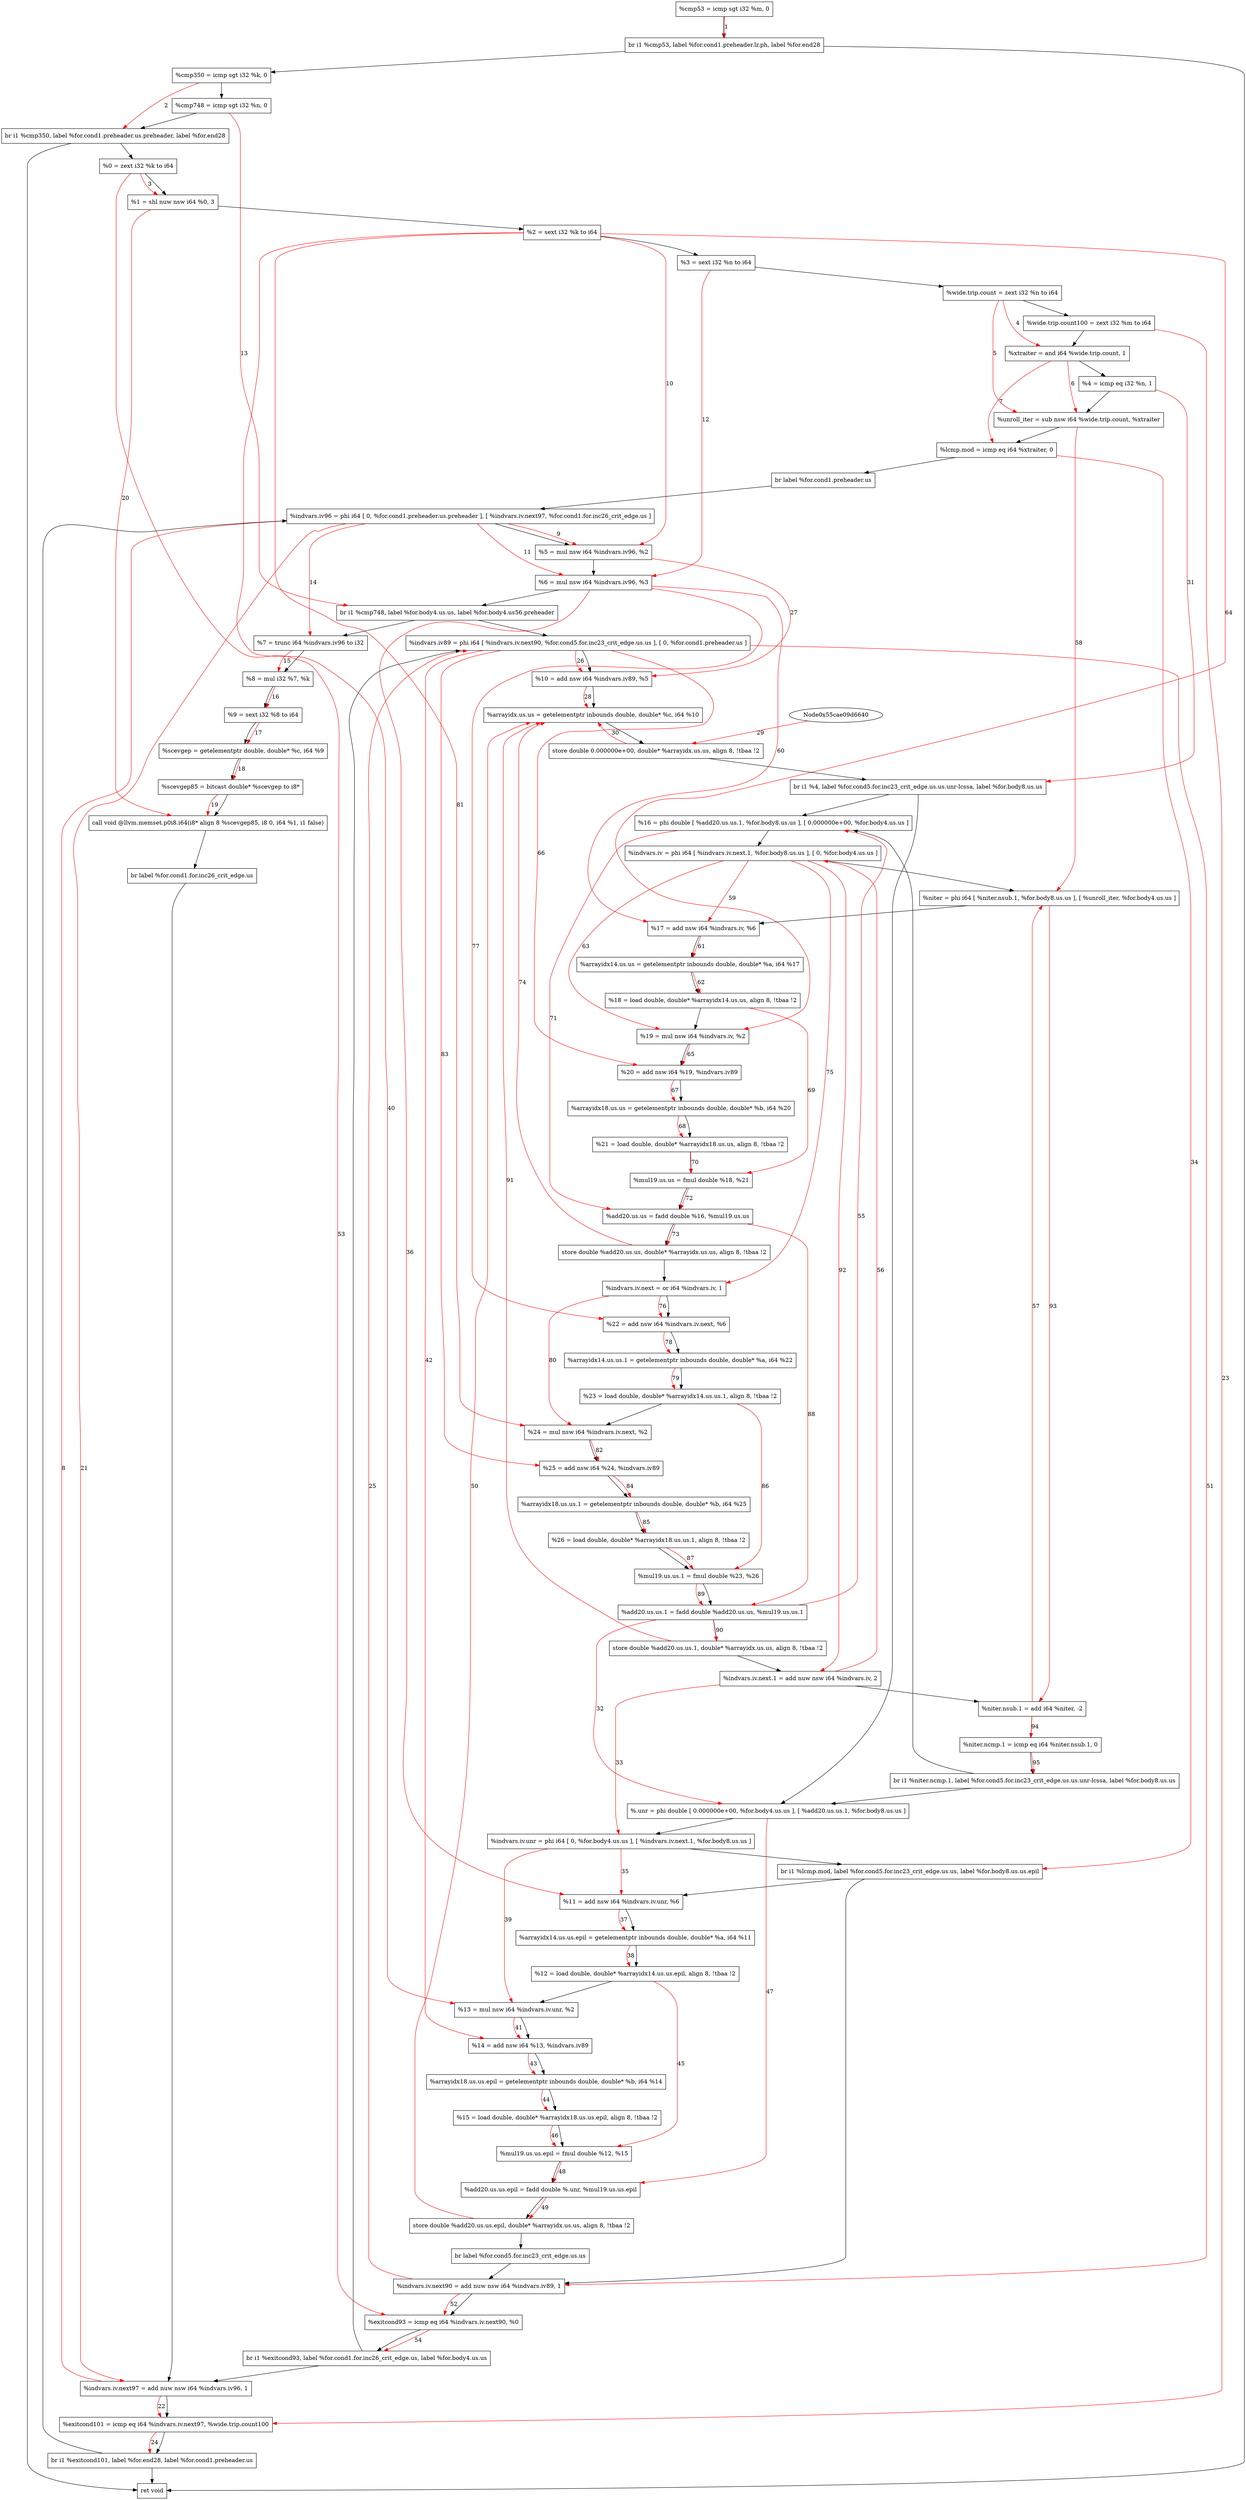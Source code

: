 digraph "CDFG for'func' function" {
	Node0x55cae09d3da0[shape=record, label="  %cmp53 = icmp sgt i32 %m, 0"]
	Node0x55cae095dc98[shape=record, label="  br i1 %cmp53, label %for.cond1.preheader.lr.ph, label %for.end28"]
	Node0x55cae09d4030[shape=record, label="  %cmp350 = icmp sgt i32 %k, 0"]
	Node0x55cae09d40c0[shape=record, label="  %cmp748 = icmp sgt i32 %n, 0"]
	Node0x55cae095ddb8[shape=record, label="  br i1 %cmp350, label %for.cond1.preheader.us.preheader, label %for.end28"]
	Node0x55cae09d36e8[shape=record, label="  %0 = zext i32 %k to i64"]
	Node0x55cae09d43a0[shape=record, label="  %1 = shl nuw nsw i64 %0, 3"]
	Node0x55cae09d4418[shape=record, label="  %2 = sext i32 %k to i64"]
	Node0x55cae09d4478[shape=record, label="  %3 = sext i32 %n to i64"]
	Node0x55cae09d44d8[shape=record, label="  %wide.trip.count = zext i32 %n to i64"]
	Node0x55cae09d4598[shape=record, label="  %wide.trip.count100 = zext i32 %m to i64"]
	Node0x55cae09d4670[shape=record, label="  %xtraiter = and i64 %wide.trip.count, 1"]
	Node0x55cae09d4740[shape=record, label="  %4 = icmp eq i32 %n, 1"]
	Node0x55cae09d4800[shape=record, label="  %unroll_iter = sub nsw i64 %wide.trip.count, %xtraiter"]
	Node0x55cae09d48a0[shape=record, label="  %lcmp.mod = icmp eq i64 %xtraiter, 0"]
	Node0x55cae09d4a38[shape=record, label="  br label %for.cond1.preheader.us"]
	Node0x55cae09d4bd8[shape=record, label="  %indvars.iv96 = phi i64 [ 0, %for.cond1.preheader.us.preheader ], [ %indvars.iv.next97, %for.cond1.for.inc26_crit_edge.us ]"]
	Node0x55cae09d4ca0[shape=record, label="  %5 = mul nsw i64 %indvars.iv96, %2"]
	Node0x55cae09d4d10[shape=record, label="  %6 = mul nsw i64 %indvars.iv96, %3"]
	Node0x55cae0969228[shape=record, label="  br i1 %cmp748, label %for.body4.us.us, label %for.body4.us56.preheader"]
	Node0x55cae09d4f08[shape=record, label="  %7 = trunc i64 %indvars.iv96 to i32"]
	Node0x55cae09d4fb0[shape=record, label="  %8 = mul i32 %7, %k"]
	Node0x55cae09d5008[shape=record, label="  %9 = sext i32 %8 to i64"]
	Node0x55cae09d5080[shape=record, label="  %scevgep = getelementptr double, double* %c, i64 %9"]
	Node0x55cae09d50e8[shape=record, label="  %scevgep85 = bitcast double* %scevgep to i8*"]
	Node0x55cae09d5818[shape=record, label="  call void @llvm.memset.p0i8.i64(i8* align 8 %scevgep85, i8 0, i64 %1, i1 false)"]
	Node0x55cae09d58b8[shape=record, label="  br label %for.cond1.for.inc26_crit_edge.us"]
	Node0x55cae09d5930[shape=record, label="  %indvars.iv.next97 = add nuw nsw i64 %indvars.iv96, 1"]
	Node0x55cae09d59a0[shape=record, label="  %exitcond101 = icmp eq i64 %indvars.iv.next97, %wide.trip.count100"]
	Node0x55cae0969588[shape=record, label="  br i1 %exitcond101, label %for.end28, label %for.cond1.preheader.us"]
	Node0x55cae09d5aa8[shape=record, label="  %indvars.iv89 = phi i64 [ %indvars.iv.next90, %for.cond5.for.inc23_crit_edge.us.us ], [ 0, %for.cond1.preheader.us ]"]
	Node0x55cae09d5b70[shape=record, label="  %10 = add nsw i64 %indvars.iv89, %5"]
	Node0x55cae09d5be0[shape=record, label="  %arrayidx.us.us = getelementptr inbounds double, double* %c, i64 %10"]
	Node0x55cae09d66b0[shape=record, label="  store double 0.000000e+00, double* %arrayidx.us.us, align 8, !tbaa !2"]
	Node0x55cae09d7888[shape=record, label="  br i1 %4, label %for.cond5.for.inc23_crit_edge.us.us.unr-lcssa, label %for.body8.us.us"]
	Node0x55cae09d81b8[shape=record, label="  %.unr = phi double [ 0.000000e+00, %for.body4.us.us ], [ %add20.us.us.1, %for.body8.us.us ]"]
	Node0x55cae09d8358[shape=record, label="  %indvars.iv.unr = phi i64 [ 0, %for.body4.us.us ], [ %indvars.iv.next.1, %for.body8.us.us ]"]
	Node0x55cae09d8568[shape=record, label="  br i1 %lcmp.mod, label %for.cond5.for.inc23_crit_edge.us.us, label %for.body8.us.us.epil"]
	Node0x55cae09d8610[shape=record, label="  %11 = add nsw i64 %indvars.iv.unr, %6"]
	Node0x55cae09d8680[shape=record, label="  %arrayidx14.us.us.epil = getelementptr inbounds double, double* %a, i64 %11"]
	Node0x55cae09d84b8[shape=record, label="  %12 = load double, double* %arrayidx14.us.us.epil, align 8, !tbaa !2"]
	Node0x55cae09d8da0[shape=record, label="  %13 = mul nsw i64 %indvars.iv.unr, %2"]
	Node0x55cae09d8e10[shape=record, label="  %14 = add nsw i64 %13, %indvars.iv89"]
	Node0x55cae09d8e80[shape=record, label="  %arrayidx18.us.us.epil = getelementptr inbounds double, double* %b, i64 %14"]
	Node0x55cae09d8f18[shape=record, label="  %15 = load double, double* %arrayidx18.us.us.epil, align 8, !tbaa !2"]
	Node0x55cae09d8f90[shape=record, label="  %mul19.us.us.epil = fmul double %12, %15"]
	Node0x55cae09d9030[shape=record, label="  %add20.us.us.epil = fadd double %.unr, %mul19.us.us.epil"]
	Node0x55cae09d90d0[shape=record, label="  store double %add20.us.us.epil, double* %arrayidx.us.us, align 8, !tbaa !2"]
	Node0x55cae09d9138[shape=record, label="  br label %for.cond5.for.inc23_crit_edge.us.us"]
	Node0x55cae09d91b0[shape=record, label="  %indvars.iv.next90 = add nuw nsw i64 %indvars.iv89, 1"]
	Node0x55cae09d9220[shape=record, label="  %exitcond93 = icmp eq i64 %indvars.iv.next90, %0"]
	Node0x55cae09d92a8[shape=record, label="  br i1 %exitcond93, label %for.cond1.for.inc26_crit_edge.us, label %for.body4.us.us"]
	Node0x55cae09d92f8[shape=record, label="  %16 = phi double [ %add20.us.us.1, %for.body8.us.us ], [ 0.000000e+00, %for.body4.us.us ]"]
	Node0x55cae09d9398[shape=record, label="  %indvars.iv = phi i64 [ %indvars.iv.next.1, %for.body8.us.us ], [ 0, %for.body4.us.us ]"]
	Node0x55cae09d9438[shape=record, label="  %niter = phi i64 [ %niter.nsub.1, %for.body8.us.us ], [ %unroll_iter, %for.body4.us.us ]"]
	Node0x55cae09d9500[shape=record, label="  %17 = add nsw i64 %indvars.iv, %6"]
	Node0x55cae09d9570[shape=record, label="  %arrayidx14.us.us = getelementptr inbounds double, double* %a, i64 %17"]
	Node0x55cae09d4de8[shape=record, label="  %18 = load double, double* %arrayidx14.us.us, align 8, !tbaa !2"]
	Node0x55cae09d9650[shape=record, label="  %19 = mul nsw i64 %indvars.iv, %2"]
	Node0x55cae09d96c0[shape=record, label="  %20 = add nsw i64 %19, %indvars.iv89"]
	Node0x55cae09d9730[shape=record, label="  %arrayidx18.us.us = getelementptr inbounds double, double* %b, i64 %20"]
	Node0x55cae09d49d8[shape=record, label="  %21 = load double, double* %arrayidx18.us.us, align 8, !tbaa !2"]
	Node0x55cae09d97e0[shape=record, label="  %mul19.us.us = fmul double %18, %21"]
	Node0x55cae09d9850[shape=record, label="  %add20.us.us = fadd double %16, %mul19.us.us"]
	Node0x55cae09d98c0[shape=record, label="  store double %add20.us.us, double* %arrayidx.us.us, align 8, !tbaa !2"]
	Node0x55cae09d9940[shape=record, label="  %indvars.iv.next = or i64 %indvars.iv, 1"]
	Node0x55cae09d9a10[shape=record, label="  %22 = add nsw i64 %indvars.iv.next, %6"]
	Node0x55cae09d9a80[shape=record, label="  %arrayidx14.us.us.1 = getelementptr inbounds double, double* %a, i64 %22"]
	Node0x55cae09da168[shape=record, label="  %23 = load double, double* %arrayidx14.us.us.1, align 8, !tbaa !2"]
	Node0x55cae09da1e0[shape=record, label="  %24 = mul nsw i64 %indvars.iv.next, %2"]
	Node0x55cae09da250[shape=record, label="  %25 = add nsw i64 %24, %indvars.iv89"]
	Node0x55cae09da2c0[shape=record, label="  %arrayidx18.us.us.1 = getelementptr inbounds double, double* %b, i64 %25"]
	Node0x55cae09da358[shape=record, label="  %26 = load double, double* %arrayidx18.us.us.1, align 8, !tbaa !2"]
	Node0x55cae09da3d0[shape=record, label="  %mul19.us.us.1 = fmul double %23, %26"]
	Node0x55cae09da440[shape=record, label="  %add20.us.us.1 = fadd double %add20.us.us, %mul19.us.us.1"]
	Node0x55cae09da4b0[shape=record, label="  store double %add20.us.us.1, double* %arrayidx.us.us, align 8, !tbaa !2"]
	Node0x55cae09da530[shape=record, label="  %indvars.iv.next.1 = add nuw nsw i64 %indvars.iv, 2"]
	Node0x55cae09da5a0[shape=record, label="  %niter.nsub.1 = add i64 %niter, -2"]
	Node0x55cae09da610[shape=record, label="  %niter.ncmp.1 = icmp eq i64 %niter.nsub.1, 0"]
	Node0x55cae0969348[shape=record, label="  br i1 %niter.ncmp.1, label %for.cond5.for.inc23_crit_edge.us.us.unr-lcssa, label %for.body8.us.us"]
	Node0x55cae09d7640[shape=record, label="  ret void"]
	Node0x55cae09d3da0 -> Node0x55cae095dc98
	Node0x55cae095dc98 -> Node0x55cae09d4030
	Node0x55cae095dc98 -> Node0x55cae09d7640
	Node0x55cae09d4030 -> Node0x55cae09d40c0
	Node0x55cae09d40c0 -> Node0x55cae095ddb8
	Node0x55cae095ddb8 -> Node0x55cae09d36e8
	Node0x55cae095ddb8 -> Node0x55cae09d7640
	Node0x55cae09d36e8 -> Node0x55cae09d43a0
	Node0x55cae09d43a0 -> Node0x55cae09d4418
	Node0x55cae09d4418 -> Node0x55cae09d4478
	Node0x55cae09d4478 -> Node0x55cae09d44d8
	Node0x55cae09d44d8 -> Node0x55cae09d4598
	Node0x55cae09d4598 -> Node0x55cae09d4670
	Node0x55cae09d4670 -> Node0x55cae09d4740
	Node0x55cae09d4740 -> Node0x55cae09d4800
	Node0x55cae09d4800 -> Node0x55cae09d48a0
	Node0x55cae09d48a0 -> Node0x55cae09d4a38
	Node0x55cae09d4a38 -> Node0x55cae09d4bd8
	Node0x55cae09d4bd8 -> Node0x55cae09d4ca0
	Node0x55cae09d4ca0 -> Node0x55cae09d4d10
	Node0x55cae09d4d10 -> Node0x55cae0969228
	Node0x55cae0969228 -> Node0x55cae09d5aa8
	Node0x55cae0969228 -> Node0x55cae09d4f08
	Node0x55cae09d4f08 -> Node0x55cae09d4fb0
	Node0x55cae09d4fb0 -> Node0x55cae09d5008
	Node0x55cae09d5008 -> Node0x55cae09d5080
	Node0x55cae09d5080 -> Node0x55cae09d50e8
	Node0x55cae09d50e8 -> Node0x55cae09d5818
	Node0x55cae09d5818 -> Node0x55cae09d58b8
	Node0x55cae09d58b8 -> Node0x55cae09d5930
	Node0x55cae09d5930 -> Node0x55cae09d59a0
	Node0x55cae09d59a0 -> Node0x55cae0969588
	Node0x55cae0969588 -> Node0x55cae09d7640
	Node0x55cae0969588 -> Node0x55cae09d4bd8
	Node0x55cae09d5aa8 -> Node0x55cae09d5b70
	Node0x55cae09d5b70 -> Node0x55cae09d5be0
	Node0x55cae09d5be0 -> Node0x55cae09d66b0
	Node0x55cae09d66b0 -> Node0x55cae09d7888
	Node0x55cae09d7888 -> Node0x55cae09d81b8
	Node0x55cae09d7888 -> Node0x55cae09d92f8
	Node0x55cae09d81b8 -> Node0x55cae09d8358
	Node0x55cae09d8358 -> Node0x55cae09d8568
	Node0x55cae09d8568 -> Node0x55cae09d91b0
	Node0x55cae09d8568 -> Node0x55cae09d8610
	Node0x55cae09d8610 -> Node0x55cae09d8680
	Node0x55cae09d8680 -> Node0x55cae09d84b8
	Node0x55cae09d84b8 -> Node0x55cae09d8da0
	Node0x55cae09d8da0 -> Node0x55cae09d8e10
	Node0x55cae09d8e10 -> Node0x55cae09d8e80
	Node0x55cae09d8e80 -> Node0x55cae09d8f18
	Node0x55cae09d8f18 -> Node0x55cae09d8f90
	Node0x55cae09d8f90 -> Node0x55cae09d9030
	Node0x55cae09d9030 -> Node0x55cae09d90d0
	Node0x55cae09d90d0 -> Node0x55cae09d9138
	Node0x55cae09d9138 -> Node0x55cae09d91b0
	Node0x55cae09d91b0 -> Node0x55cae09d9220
	Node0x55cae09d9220 -> Node0x55cae09d92a8
	Node0x55cae09d92a8 -> Node0x55cae09d5930
	Node0x55cae09d92a8 -> Node0x55cae09d5aa8
	Node0x55cae09d92f8 -> Node0x55cae09d9398
	Node0x55cae09d9398 -> Node0x55cae09d9438
	Node0x55cae09d9438 -> Node0x55cae09d9500
	Node0x55cae09d9500 -> Node0x55cae09d9570
	Node0x55cae09d9570 -> Node0x55cae09d4de8
	Node0x55cae09d4de8 -> Node0x55cae09d9650
	Node0x55cae09d9650 -> Node0x55cae09d96c0
	Node0x55cae09d96c0 -> Node0x55cae09d9730
	Node0x55cae09d9730 -> Node0x55cae09d49d8
	Node0x55cae09d49d8 -> Node0x55cae09d97e0
	Node0x55cae09d97e0 -> Node0x55cae09d9850
	Node0x55cae09d9850 -> Node0x55cae09d98c0
	Node0x55cae09d98c0 -> Node0x55cae09d9940
	Node0x55cae09d9940 -> Node0x55cae09d9a10
	Node0x55cae09d9a10 -> Node0x55cae09d9a80
	Node0x55cae09d9a80 -> Node0x55cae09da168
	Node0x55cae09da168 -> Node0x55cae09da1e0
	Node0x55cae09da1e0 -> Node0x55cae09da250
	Node0x55cae09da250 -> Node0x55cae09da2c0
	Node0x55cae09da2c0 -> Node0x55cae09da358
	Node0x55cae09da358 -> Node0x55cae09da3d0
	Node0x55cae09da3d0 -> Node0x55cae09da440
	Node0x55cae09da440 -> Node0x55cae09da4b0
	Node0x55cae09da4b0 -> Node0x55cae09da530
	Node0x55cae09da530 -> Node0x55cae09da5a0
	Node0x55cae09da5a0 -> Node0x55cae09da610
	Node0x55cae09da610 -> Node0x55cae0969348
	Node0x55cae0969348 -> Node0x55cae09d81b8
	Node0x55cae0969348 -> Node0x55cae09d92f8
edge [color=red]
	Node0x55cae09d3da0 -> Node0x55cae095dc98[label="1"]
	Node0x55cae09d4030 -> Node0x55cae095ddb8[label="2"]
	Node0x55cae09d36e8 -> Node0x55cae09d43a0[label="3"]
	Node0x55cae09d44d8 -> Node0x55cae09d4670[label="4"]
	Node0x55cae09d44d8 -> Node0x55cae09d4800[label="5"]
	Node0x55cae09d4670 -> Node0x55cae09d4800[label="6"]
	Node0x55cae09d4670 -> Node0x55cae09d48a0[label="7"]
	Node0x55cae09d5930 -> Node0x55cae09d4bd8[label="8"]
	Node0x55cae09d4bd8 -> Node0x55cae09d4ca0[label="9"]
	Node0x55cae09d4418 -> Node0x55cae09d4ca0[label="10"]
	Node0x55cae09d4bd8 -> Node0x55cae09d4d10[label="11"]
	Node0x55cae09d4478 -> Node0x55cae09d4d10[label="12"]
	Node0x55cae09d40c0 -> Node0x55cae0969228[label="13"]
	Node0x55cae09d4bd8 -> Node0x55cae09d4f08[label="14"]
	Node0x55cae09d4f08 -> Node0x55cae09d4fb0[label="15"]
	Node0x55cae09d4fb0 -> Node0x55cae09d5008[label="16"]
	Node0x55cae09d5008 -> Node0x55cae09d5080[label="17"]
	Node0x55cae09d5080 -> Node0x55cae09d50e8[label="18"]
	Node0x55cae09d50e8 -> Node0x55cae09d5818[label="19"]
	Node0x55cae09d43a0 -> Node0x55cae09d5818[label="20"]
	Node0x55cae09d4bd8 -> Node0x55cae09d5930[label="21"]
	Node0x55cae09d5930 -> Node0x55cae09d59a0[label="22"]
	Node0x55cae09d4598 -> Node0x55cae09d59a0[label="23"]
	Node0x55cae09d59a0 -> Node0x55cae0969588[label="24"]
	Node0x55cae09d91b0 -> Node0x55cae09d5aa8[label="25"]
	Node0x55cae09d5aa8 -> Node0x55cae09d5b70[label="26"]
	Node0x55cae09d4ca0 -> Node0x55cae09d5b70[label="27"]
	Node0x55cae09d5b70 -> Node0x55cae09d5be0[label="28"]
	Node0x55cae09d6640 -> Node0x55cae09d66b0[label="29"]
	Node0x55cae09d66b0 -> Node0x55cae09d5be0[label="30"]
	Node0x55cae09d4740 -> Node0x55cae09d7888[label="31"]
	Node0x55cae09da440 -> Node0x55cae09d81b8[label="32"]
	Node0x55cae09da530 -> Node0x55cae09d8358[label="33"]
	Node0x55cae09d48a0 -> Node0x55cae09d8568[label="34"]
	Node0x55cae09d8358 -> Node0x55cae09d8610[label="35"]
	Node0x55cae09d4d10 -> Node0x55cae09d8610[label="36"]
	Node0x55cae09d8610 -> Node0x55cae09d8680[label="37"]
	Node0x55cae09d8680 -> Node0x55cae09d84b8[label="38"]
	Node0x55cae09d8358 -> Node0x55cae09d8da0[label="39"]
	Node0x55cae09d4418 -> Node0x55cae09d8da0[label="40"]
	Node0x55cae09d8da0 -> Node0x55cae09d8e10[label="41"]
	Node0x55cae09d5aa8 -> Node0x55cae09d8e10[label="42"]
	Node0x55cae09d8e10 -> Node0x55cae09d8e80[label="43"]
	Node0x55cae09d8e80 -> Node0x55cae09d8f18[label="44"]
	Node0x55cae09d84b8 -> Node0x55cae09d8f90[label="45"]
	Node0x55cae09d8f18 -> Node0x55cae09d8f90[label="46"]
	Node0x55cae09d81b8 -> Node0x55cae09d9030[label="47"]
	Node0x55cae09d8f90 -> Node0x55cae09d9030[label="48"]
	Node0x55cae09d9030 -> Node0x55cae09d90d0[label="49"]
	Node0x55cae09d90d0 -> Node0x55cae09d5be0[label="50"]
	Node0x55cae09d5aa8 -> Node0x55cae09d91b0[label="51"]
	Node0x55cae09d91b0 -> Node0x55cae09d9220[label="52"]
	Node0x55cae09d36e8 -> Node0x55cae09d9220[label="53"]
	Node0x55cae09d9220 -> Node0x55cae09d92a8[label="54"]
	Node0x55cae09da440 -> Node0x55cae09d92f8[label="55"]
	Node0x55cae09da530 -> Node0x55cae09d9398[label="56"]
	Node0x55cae09da5a0 -> Node0x55cae09d9438[label="57"]
	Node0x55cae09d4800 -> Node0x55cae09d9438[label="58"]
	Node0x55cae09d9398 -> Node0x55cae09d9500[label="59"]
	Node0x55cae09d4d10 -> Node0x55cae09d9500[label="60"]
	Node0x55cae09d9500 -> Node0x55cae09d9570[label="61"]
	Node0x55cae09d9570 -> Node0x55cae09d4de8[label="62"]
	Node0x55cae09d9398 -> Node0x55cae09d9650[label="63"]
	Node0x55cae09d4418 -> Node0x55cae09d9650[label="64"]
	Node0x55cae09d9650 -> Node0x55cae09d96c0[label="65"]
	Node0x55cae09d5aa8 -> Node0x55cae09d96c0[label="66"]
	Node0x55cae09d96c0 -> Node0x55cae09d9730[label="67"]
	Node0x55cae09d9730 -> Node0x55cae09d49d8[label="68"]
	Node0x55cae09d4de8 -> Node0x55cae09d97e0[label="69"]
	Node0x55cae09d49d8 -> Node0x55cae09d97e0[label="70"]
	Node0x55cae09d92f8 -> Node0x55cae09d9850[label="71"]
	Node0x55cae09d97e0 -> Node0x55cae09d9850[label="72"]
	Node0x55cae09d9850 -> Node0x55cae09d98c0[label="73"]
	Node0x55cae09d98c0 -> Node0x55cae09d5be0[label="74"]
	Node0x55cae09d9398 -> Node0x55cae09d9940[label="75"]
	Node0x55cae09d9940 -> Node0x55cae09d9a10[label="76"]
	Node0x55cae09d4d10 -> Node0x55cae09d9a10[label="77"]
	Node0x55cae09d9a10 -> Node0x55cae09d9a80[label="78"]
	Node0x55cae09d9a80 -> Node0x55cae09da168[label="79"]
	Node0x55cae09d9940 -> Node0x55cae09da1e0[label="80"]
	Node0x55cae09d4418 -> Node0x55cae09da1e0[label="81"]
	Node0x55cae09da1e0 -> Node0x55cae09da250[label="82"]
	Node0x55cae09d5aa8 -> Node0x55cae09da250[label="83"]
	Node0x55cae09da250 -> Node0x55cae09da2c0[label="84"]
	Node0x55cae09da2c0 -> Node0x55cae09da358[label="85"]
	Node0x55cae09da168 -> Node0x55cae09da3d0[label="86"]
	Node0x55cae09da358 -> Node0x55cae09da3d0[label="87"]
	Node0x55cae09d9850 -> Node0x55cae09da440[label="88"]
	Node0x55cae09da3d0 -> Node0x55cae09da440[label="89"]
	Node0x55cae09da440 -> Node0x55cae09da4b0[label="90"]
	Node0x55cae09da4b0 -> Node0x55cae09d5be0[label="91"]
	Node0x55cae09d9398 -> Node0x55cae09da530[label="92"]
	Node0x55cae09d9438 -> Node0x55cae09da5a0[label="93"]
	Node0x55cae09da5a0 -> Node0x55cae09da610[label="94"]
	Node0x55cae09da610 -> Node0x55cae0969348[label="95"]
}
